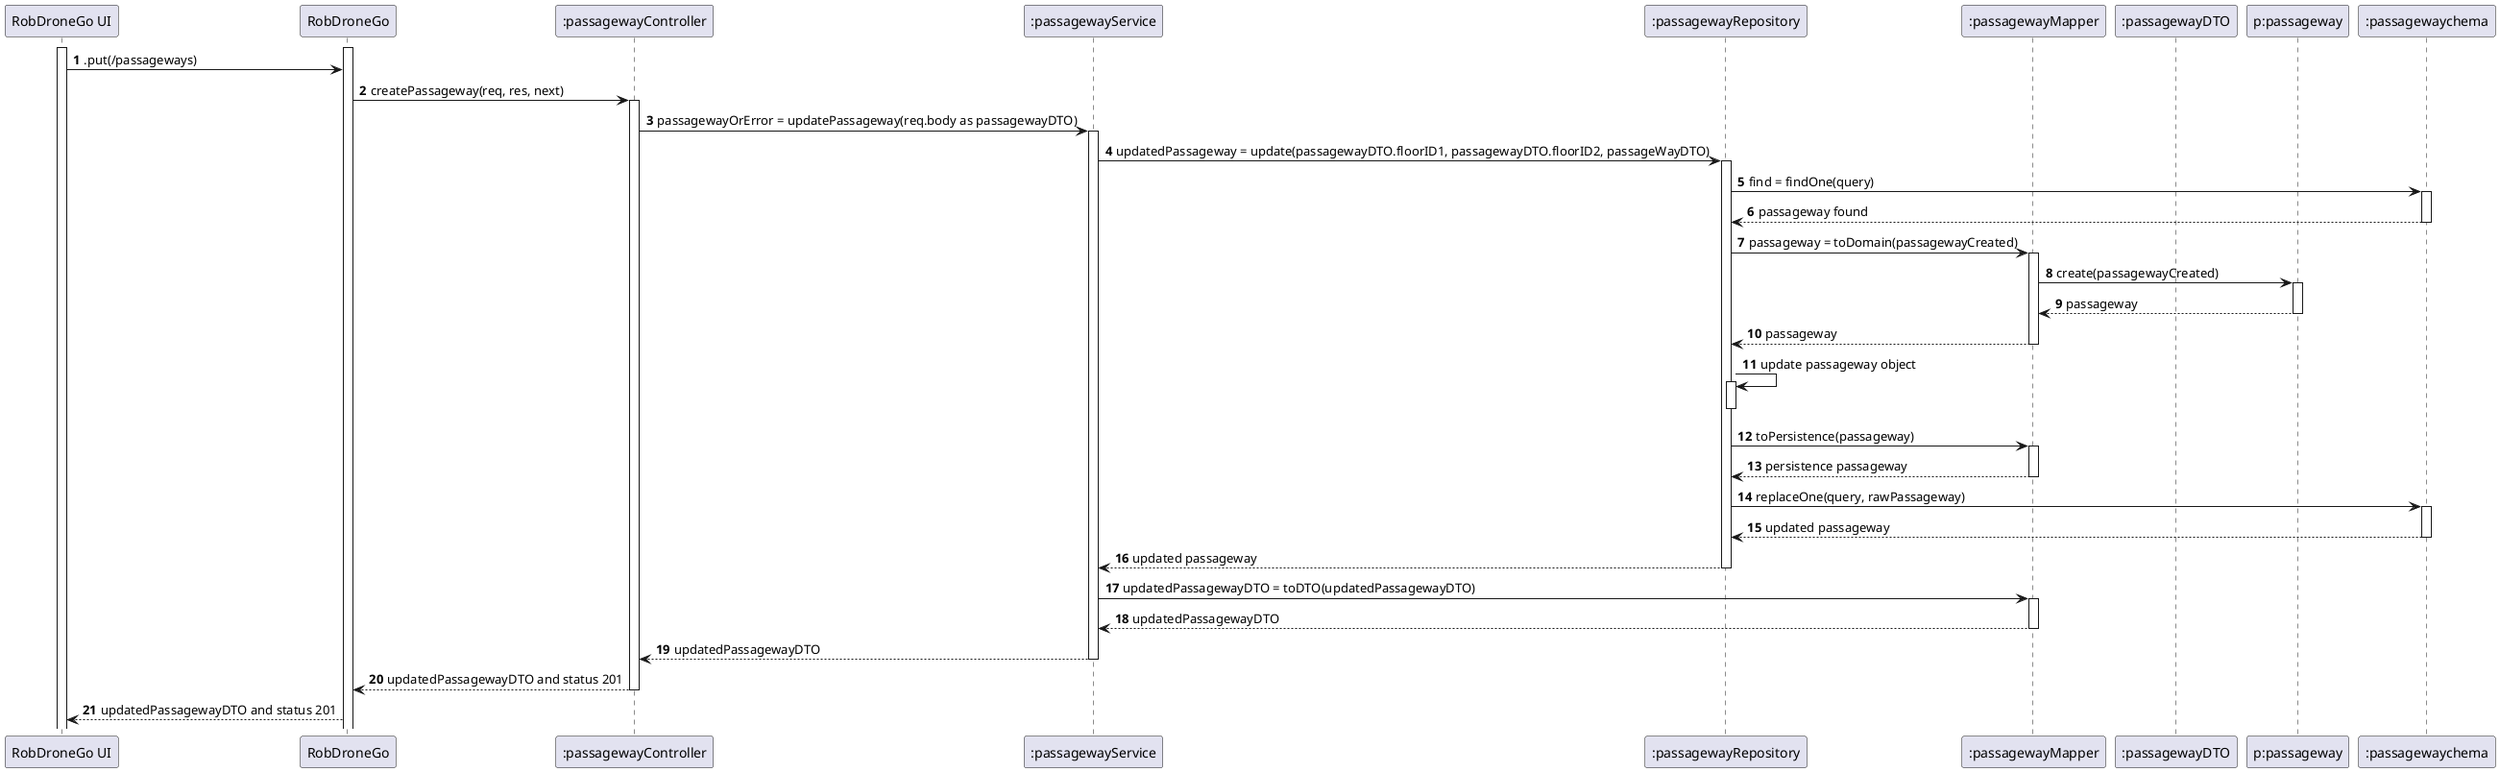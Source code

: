@startuml

autonumber
participant "RobDroneGo UI" as UI
participant "RobDroneGo" as API
participant ":passagewayController" as PC
participant ":passagewayService" as PS
participant ":passagewayRepository" as PR
participant ":passagewayMapper" as PM
participant ":passagewayDTO" as DTO
participant "p:passageway" as P
participant ":passagewaychema" as PSchema



activate UI
activate API
UI -> API : .put(/passageways)
API -> PC : createPassageway(req, res, next)
activate PC
PC -> PS : passagewayOrError = updatePassageway(req.body as passagewayDTO)
activate PS
PS -> PR : updatedPassageway = update(passagewayDTO.floorID1, passagewayDTO.floorID2, passageWayDTO)
activate PR
PR -> PSchema : find = findOne(query)
activate PSchema
PSchema --> PR : passageway found
deactivate PSchema
PR -> PM : passageway = toDomain(passagewayCreated)
activate PM
PM -> P : create(passagewayCreated)
activate P
P --> PM : passageway
deactivate P
PM --> PR : passageway
deactivate PM
PR -> PR : update passageway object
activate PR
deactivate PR
PR -> PM : toPersistence(passageway)
activate PM
PM --> PR : persistence passageway
deactivate PM
PR -> PSchema : replaceOne(query, rawPassageway)
activate PSchema
PSchema --> PR : updated passageway
deactivate PSchema
PR --> PS : updated passageway
deactivate PR
PS -> PM : updatedPassagewayDTO = toDTO(updatedPassagewayDTO)
activate PM
PM --> PS : updatedPassagewayDTO
deactivate PM
PS --> PC : updatedPassagewayDTO
deactivate PS
PC --> API : updatedPassagewayDTO and status 201
deactivate PC
API --> UI : updatedPassagewayDTO and status 201


@enduml